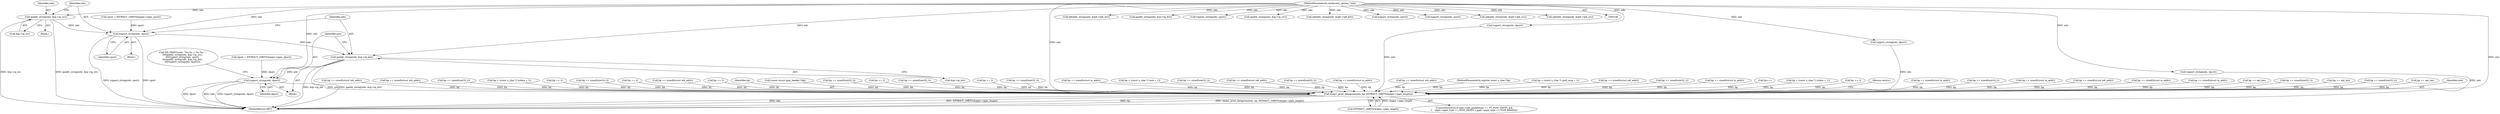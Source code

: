 digraph "0_tcpdump_26a6799b9ca80508c05cac7a9a3bef922991520b@pointer" {
"1000282" [label="(Call,ipaddr_string(ndo, &ip->ip_src))"];
"1000107" [label="(MethodParameterIn,netdissect_options *ndo)"];
"1000289" [label="(Call,tcpport_string(ndo, sport))"];
"1000293" [label="(Call,ipaddr_string(ndo, &ip->ip_dst))"];
"1000299" [label="(Call,tcpport_string(ndo, dport))"];
"1001940" [label="(Call,zmtp1_print_datagram(ndo, bp, EXTRACT_16BITS(&pgm->pgm_length)))"];
"1000561" [label="(Call,bp += sizeof(struct in6_addr))"];
"1000108" [label="(MethodParameterIn,register const u_char *bp)"];
"1001962" [label="(MethodReturn,RET)"];
"1001943" [label="(Call,EXTRACT_16BITS(&pgm->pgm_length))"];
"1001940" [label="(Call,zmtp1_print_datagram(ndo, bp, EXTRACT_16BITS(&pgm->pgm_length)))"];
"1000496" [label="(Call,bp = (const u_char *) (poll_msg + 1))"];
"1001872" [label="(Call,bp += sizeof(struct in6_addr))"];
"1001513" [label="(Call,bp += sizeof(uint32_t))"];
"1000418" [label="(Call,bp += sizeof(struct in_addr))"];
"1000283" [label="(Identifier,ndo)"];
"1001024" [label="(Call,bp++)"];
"1000699" [label="(Call,bp = (const u_char *) (rdata + 1))"];
"1000244" [label="(Call,ip6addr_string(ndo, &ip6->ip6_dst))"];
"1001540" [label="(Call,bp += 2)"];
"1001948" [label="(Return,return;)"];
"1001724" [label="(Call,bp += sizeof(struct in_addr))"];
"1000291" [label="(Identifier,sport)"];
"1000978" [label="(Call,bp += sizeof(uint16_t))"];
"1001835" [label="(Call,bp += sizeof(struct in_addr))"];
"1000299" [label="(Call,tcpport_string(ndo, dport))"];
"1001761" [label="(Call,bp += sizeof(struct in6_addr))"];
"1000794" [label="(Call,bp += sizeof(struct in_addr))"];
"1000264" [label="(Call,tcpport_string(ndo, dport))"];
"1000288" [label="(Block,)"];
"1000545" [label="(Call,bp += sizeof(struct in_addr))"];
"1001904" [label="(Call,bp += opt_len)"];
"1000295" [label="(Call,&ip->ip_dst)"];
"1000604" [label="(Call,bp += sizeof(uint32_t))"];
"1001558" [label="(Call,bp += opt_len)"];
"1000196" [label="(Call,ipaddr_string(ndo, &ip->ip_dst))"];
"1001308" [label="(Call,bp += sizeof(uint32_t))"];
"1001642" [label="(Call,bp += opt_len)"];
"1001941" [label="(Identifier,ndo)"];
"1000810" [label="(Call,bp += sizeof(struct in6_addr))"];
"1000240" [label="(Call,tcpport_string(ndo, sport))"];
"1000293" [label="(Call,ipaddr_string(ndo, &ip->ip_dst))"];
"1000284" [label="(Call,&ip->ip_src)"];
"1000765" [label="(Call,bp += sizeof(struct in6_addr))"];
"1001264" [label="(Call,bp += sizeof(uint32_t))"];
"1000276" [label="(Call,ND_PRINT((ndo, \"%s.%s > %s.%s: \",\n\t\t\t\tipaddr_string(ndo, &ip->ip_src),\n\t\t\t\ttcpport_string(ndo, sport),\n\t\t\t\tipaddr_string(ndo, &ip->ip_dst),\n\t\t\t\ttcpport_string(ndo, dport))))"];
"1001922" [label="(ControlStructure,if (ndo->ndo_packettype == PT_PGM_ZMTP1 &&\n\t    (pgm->pgm_type == PGM_ODATA || pgm->pgm_type == PGM_RDATA)))"];
"1000300" [label="(Identifier,ndo)"];
"1000662" [label="(Call,bp = (const u_char *) (odata + 1))"];
"1001662" [label="(Call,bp += 2)"];
"1000190" [label="(Call,ipaddr_string(ndo, &ip->ip_src))"];
"1001089" [label="(Call,bp += sizeof(uint16_t))"];
"1001626" [label="(Call,bp += 2)"];
"1000301" [label="(Identifier,dport)"];
"1000434" [label="(Call,bp += sizeof(struct in6_addr))"];
"1000281" [label="(Block,)"];
"1001578" [label="(Call,bp += 2)"];
"1001942" [label="(Identifier,bp)"];
"1000128" [label="(Call,(const struct pgm_header *)bp)"];
"1000282" [label="(Call,ipaddr_string(ndo, &ip->ip_src))"];
"1001222" [label="(Call,bp += sizeof(uint32_t))"];
"1000294" [label="(Identifier,ndo)"];
"1001152" [label="(Call,bp += 2)"];
"1001189" [label="(Call,bp += sizeof(uint32_t))"];
"1000175" [label="(Call,ip6addr_string(ndo, &ip6->ip6_dst))"];
"1000310" [label="(Call,tcpport_string(ndo, sport))"];
"1000210" [label="(Call,dport = EXTRACT_16BITS(&pgm->pgm_dport))"];
"1000313" [label="(Call,tcpport_string(ndo, dport))"];
"1000289" [label="(Call,tcpport_string(ndo, sport))"];
"1000107" [label="(MethodParameterIn,netdissect_options *ndo)"];
"1001602" [label="(Call,bp += 2)"];
"1000261" [label="(Call,tcpport_string(ndo, sport))"];
"1000203" [label="(Call,sport = EXTRACT_16BITS(&pgm->pgm_sport))"];
"1000233" [label="(Call,ip6addr_string(ndo, &ip6->ip6_src))"];
"1001445" [label="(Call,bp += sizeof(uint32_t))"];
"1000250" [label="(Call,tcpport_string(ndo, dport))"];
"1000749" [label="(Call,bp += sizeof(struct in_addr))"];
"1000881" [label="(Call,bp = (const u_char *) (ack + 1))"];
"1000169" [label="(Call,ip6addr_string(ndo, &ip6->ip6_src))"];
"1001133" [label="(Call,bp += sizeof(uint32_t))"];
"1001404" [label="(Call,bp += sizeof(struct in6_addr))"];
"1001479" [label="(Call,bp += sizeof(uint32_t))"];
"1001367" [label="(Call,bp += sizeof(struct in_addr))"];
"1000292" [label="(Block,)"];
"1000290" [label="(Identifier,ndo)"];
"1000282" -> "1000281"  [label="AST: "];
"1000282" -> "1000284"  [label="CFG: "];
"1000283" -> "1000282"  [label="AST: "];
"1000284" -> "1000282"  [label="AST: "];
"1000290" -> "1000282"  [label="CFG: "];
"1000282" -> "1001962"  [label="DDG: ipaddr_string(ndo, &ip->ip_src)"];
"1000282" -> "1001962"  [label="DDG: &ip->ip_src"];
"1000107" -> "1000282"  [label="DDG: ndo"];
"1000282" -> "1000289"  [label="DDG: ndo"];
"1000107" -> "1000106"  [label="AST: "];
"1000107" -> "1001962"  [label="DDG: ndo"];
"1000107" -> "1000169"  [label="DDG: ndo"];
"1000107" -> "1000175"  [label="DDG: ndo"];
"1000107" -> "1000190"  [label="DDG: ndo"];
"1000107" -> "1000196"  [label="DDG: ndo"];
"1000107" -> "1000233"  [label="DDG: ndo"];
"1000107" -> "1000240"  [label="DDG: ndo"];
"1000107" -> "1000244"  [label="DDG: ndo"];
"1000107" -> "1000250"  [label="DDG: ndo"];
"1000107" -> "1000261"  [label="DDG: ndo"];
"1000107" -> "1000264"  [label="DDG: ndo"];
"1000107" -> "1000289"  [label="DDG: ndo"];
"1000107" -> "1000293"  [label="DDG: ndo"];
"1000107" -> "1000299"  [label="DDG: ndo"];
"1000107" -> "1000310"  [label="DDG: ndo"];
"1000107" -> "1000313"  [label="DDG: ndo"];
"1000107" -> "1001940"  [label="DDG: ndo"];
"1000289" -> "1000288"  [label="AST: "];
"1000289" -> "1000291"  [label="CFG: "];
"1000290" -> "1000289"  [label="AST: "];
"1000291" -> "1000289"  [label="AST: "];
"1000294" -> "1000289"  [label="CFG: "];
"1000289" -> "1001962"  [label="DDG: sport"];
"1000289" -> "1001962"  [label="DDG: tcpport_string(ndo, sport)"];
"1000203" -> "1000289"  [label="DDG: sport"];
"1000289" -> "1000293"  [label="DDG: ndo"];
"1000293" -> "1000292"  [label="AST: "];
"1000293" -> "1000295"  [label="CFG: "];
"1000294" -> "1000293"  [label="AST: "];
"1000295" -> "1000293"  [label="AST: "];
"1000300" -> "1000293"  [label="CFG: "];
"1000293" -> "1001962"  [label="DDG: ipaddr_string(ndo, &ip->ip_dst)"];
"1000293" -> "1001962"  [label="DDG: &ip->ip_dst"];
"1000293" -> "1000299"  [label="DDG: ndo"];
"1000299" -> "1000292"  [label="AST: "];
"1000299" -> "1000301"  [label="CFG: "];
"1000300" -> "1000299"  [label="AST: "];
"1000301" -> "1000299"  [label="AST: "];
"1000276" -> "1000299"  [label="CFG: "];
"1000299" -> "1001962"  [label="DDG: tcpport_string(ndo, dport)"];
"1000299" -> "1001962"  [label="DDG: dport"];
"1000299" -> "1001962"  [label="DDG: ndo"];
"1000210" -> "1000299"  [label="DDG: dport"];
"1000299" -> "1001940"  [label="DDG: ndo"];
"1001940" -> "1001922"  [label="AST: "];
"1001940" -> "1001943"  [label="CFG: "];
"1001941" -> "1001940"  [label="AST: "];
"1001942" -> "1001940"  [label="AST: "];
"1001943" -> "1001940"  [label="AST: "];
"1001948" -> "1001940"  [label="CFG: "];
"1001940" -> "1001962"  [label="DDG: EXTRACT_16BITS(&pgm->pgm_length)"];
"1001940" -> "1001962"  [label="DDG: bp"];
"1001940" -> "1001962"  [label="DDG: zmtp1_print_datagram(ndo, bp, EXTRACT_16BITS(&pgm->pgm_length))"];
"1001940" -> "1001962"  [label="DDG: ndo"];
"1000250" -> "1001940"  [label="DDG: ndo"];
"1000264" -> "1001940"  [label="DDG: ndo"];
"1000313" -> "1001940"  [label="DDG: ndo"];
"1001264" -> "1001940"  [label="DDG: bp"];
"1000561" -> "1001940"  [label="DDG: bp"];
"1001578" -> "1001940"  [label="DDG: bp"];
"1001189" -> "1001940"  [label="DDG: bp"];
"1000545" -> "1001940"  [label="DDG: bp"];
"1000496" -> "1001940"  [label="DDG: bp"];
"1001724" -> "1001940"  [label="DDG: bp"];
"1001872" -> "1001940"  [label="DDG: bp"];
"1000604" -> "1001940"  [label="DDG: bp"];
"1001445" -> "1001940"  [label="DDG: bp"];
"1001602" -> "1001940"  [label="DDG: bp"];
"1001089" -> "1001940"  [label="DDG: bp"];
"1000418" -> "1001940"  [label="DDG: bp"];
"1001367" -> "1001940"  [label="DDG: bp"];
"1001024" -> "1001940"  [label="DDG: bp"];
"1001540" -> "1001940"  [label="DDG: bp"];
"1001133" -> "1001940"  [label="DDG: bp"];
"1000128" -> "1001940"  [label="DDG: bp"];
"1001222" -> "1001940"  [label="DDG: bp"];
"1000699" -> "1001940"  [label="DDG: bp"];
"1001642" -> "1001940"  [label="DDG: bp"];
"1001761" -> "1001940"  [label="DDG: bp"];
"1001904" -> "1001940"  [label="DDG: bp"];
"1001404" -> "1001940"  [label="DDG: bp"];
"1000662" -> "1001940"  [label="DDG: bp"];
"1001479" -> "1001940"  [label="DDG: bp"];
"1000978" -> "1001940"  [label="DDG: bp"];
"1000749" -> "1001940"  [label="DDG: bp"];
"1000794" -> "1001940"  [label="DDG: bp"];
"1001513" -> "1001940"  [label="DDG: bp"];
"1001558" -> "1001940"  [label="DDG: bp"];
"1001308" -> "1001940"  [label="DDG: bp"];
"1000765" -> "1001940"  [label="DDG: bp"];
"1001835" -> "1001940"  [label="DDG: bp"];
"1000881" -> "1001940"  [label="DDG: bp"];
"1001152" -> "1001940"  [label="DDG: bp"];
"1000810" -> "1001940"  [label="DDG: bp"];
"1001662" -> "1001940"  [label="DDG: bp"];
"1000434" -> "1001940"  [label="DDG: bp"];
"1001626" -> "1001940"  [label="DDG: bp"];
"1000108" -> "1001940"  [label="DDG: bp"];
"1001943" -> "1001940"  [label="DDG: &pgm->pgm_length"];
}
